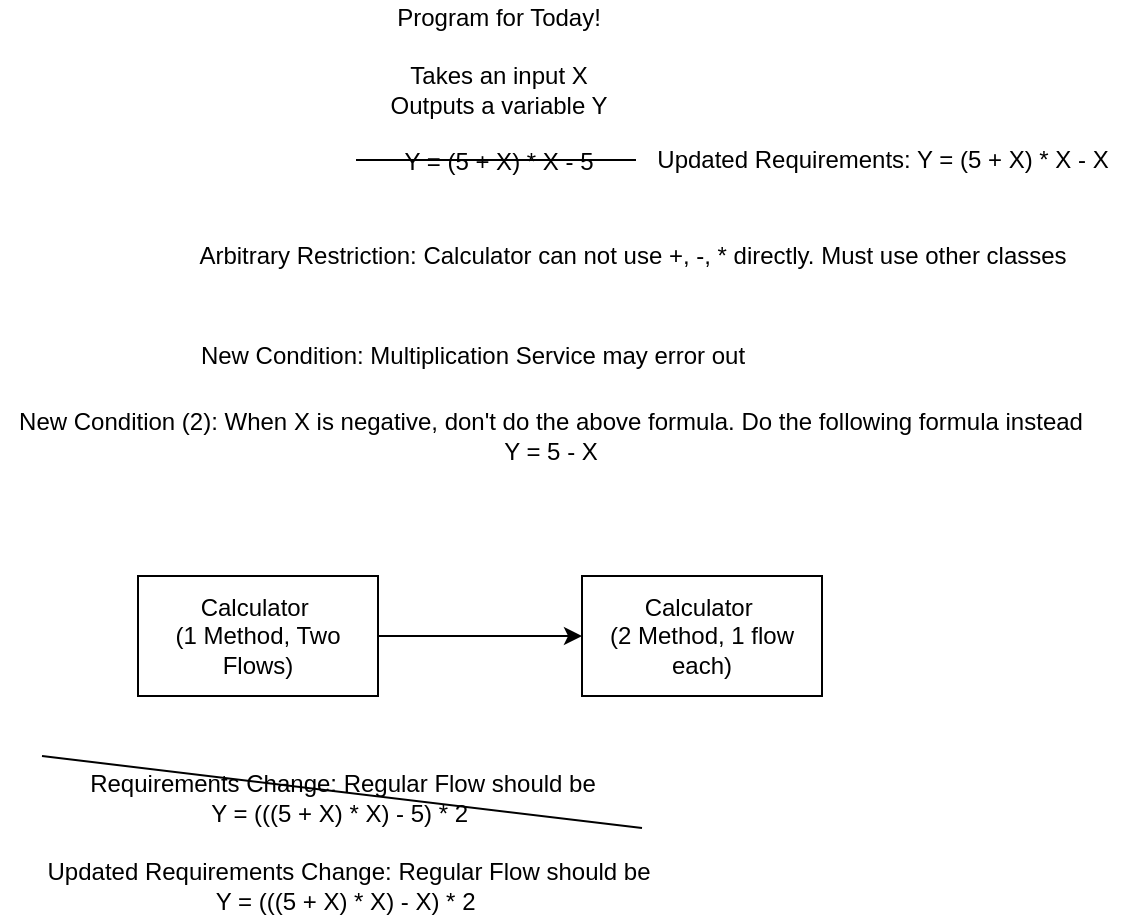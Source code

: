 <mxfile version="12.5.3" type="device"><diagram id="gtesEaDKe0VJhp6xS2Fr" name="Page-1"><mxGraphModel dx="1764" dy="556" grid="1" gridSize="10" guides="1" tooltips="1" connect="1" arrows="1" fold="1" page="1" pageScale="1" pageWidth="850" pageHeight="1100" math="0" shadow="0"><root><mxCell id="0"/><mxCell id="1" parent="0"/><mxCell id="WZ8sM5vag24goAYmhWaD-1" value="Program for Today!&lt;br&gt;&lt;br&gt;Takes an input X&lt;br&gt;Outputs a variable Y&lt;br&gt;&lt;br&gt;Y = (5 + X) * X - 5" style="text;html=1;align=center;verticalAlign=middle;resizable=0;points=[];autosize=1;" parent="1" vertex="1"><mxGeometry x="148" y="82" width="120" height="90" as="geometry"/></mxCell><mxCell id="WZ8sM5vag24goAYmhWaD-3" value="Arbitrary Restriction: Calculator can not use +, -, * directly. Must use other classes" style="text;html=1;align=center;verticalAlign=middle;resizable=0;points=[];autosize=1;" parent="1" vertex="1"><mxGeometry x="50" y="200" width="450" height="20" as="geometry"/></mxCell><mxCell id="WZ8sM5vag24goAYmhWaD-4" value="New Condition: Multiplication Service may error out" style="text;html=1;align=center;verticalAlign=middle;resizable=0;points=[];autosize=1;" parent="1" vertex="1"><mxGeometry x="50" y="250" width="290" height="20" as="geometry"/></mxCell><mxCell id="WZ8sM5vag24goAYmhWaD-6" value="New Condition (2): When X is negative, don't do the above formula. Do the following formula instead&lt;br&gt;Y = 5 - X" style="text;html=1;align=center;verticalAlign=middle;resizable=0;points=[];autosize=1;" parent="1" vertex="1"><mxGeometry x="-41" y="285" width="550" height="30" as="geometry"/></mxCell><mxCell id="WZ8sM5vag24goAYmhWaD-10" style="edgeStyle=orthogonalEdgeStyle;rounded=0;orthogonalLoop=1;jettySize=auto;html=1;entryX=0;entryY=0.5;entryDx=0;entryDy=0;" parent="1" source="WZ8sM5vag24goAYmhWaD-7" target="WZ8sM5vag24goAYmhWaD-9" edge="1"><mxGeometry relative="1" as="geometry"/></mxCell><mxCell id="WZ8sM5vag24goAYmhWaD-7" value="Calculator&amp;nbsp;&lt;br&gt;(1 Method, Two Flows)" style="rounded=0;whiteSpace=wrap;html=1;" parent="1" vertex="1"><mxGeometry x="28" y="370" width="120" height="60" as="geometry"/></mxCell><mxCell id="WZ8sM5vag24goAYmhWaD-9" value="Calculator&amp;nbsp;&lt;br&gt;(2 Method, 1 flow each)" style="rounded=0;whiteSpace=wrap;html=1;" parent="1" vertex="1"><mxGeometry x="250" y="370" width="120" height="60" as="geometry"/></mxCell><mxCell id="WZ8sM5vag24goAYmhWaD-11" value="Requirements Change: Regular Flow should be&lt;br&gt;Y = (((5 + X) * X) - 5) * 2&amp;nbsp;" style="text;html=1;align=center;verticalAlign=middle;resizable=0;points=[];autosize=1;" parent="1" vertex="1"><mxGeometry x="-5" y="466" width="270" height="30" as="geometry"/></mxCell><mxCell id="SMgt-YC7toQkh1WXzJRR-1" value="" style="endArrow=none;html=1;" edge="1" parent="1"><mxGeometry width="50" height="50" relative="1" as="geometry"><mxPoint x="137" y="162" as="sourcePoint"/><mxPoint x="277" y="162" as="targetPoint"/></mxGeometry></mxCell><mxCell id="SMgt-YC7toQkh1WXzJRR-2" value="Updated Requirements: Y = (5 + X) * X - X" style="text;html=1;align=center;verticalAlign=middle;resizable=0;points=[];autosize=1;" vertex="1" parent="1"><mxGeometry x="280" y="152" width="240" height="20" as="geometry"/></mxCell><mxCell id="SMgt-YC7toQkh1WXzJRR-3" value="" style="endArrow=none;html=1;" edge="1" parent="1"><mxGeometry width="50" height="50" relative="1" as="geometry"><mxPoint x="-20" y="460" as="sourcePoint"/><mxPoint x="280" y="496" as="targetPoint"/></mxGeometry></mxCell><mxCell id="SMgt-YC7toQkh1WXzJRR-4" value="Updated Requirements Change: Regular Flow should be&lt;br&gt;Y = (((5 + X) * X) - X) * 2&amp;nbsp;" style="text;html=1;align=center;verticalAlign=middle;resizable=0;points=[];autosize=1;" vertex="1" parent="1"><mxGeometry x="-27" y="510" width="320" height="30" as="geometry"/></mxCell></root></mxGraphModel></diagram></mxfile>